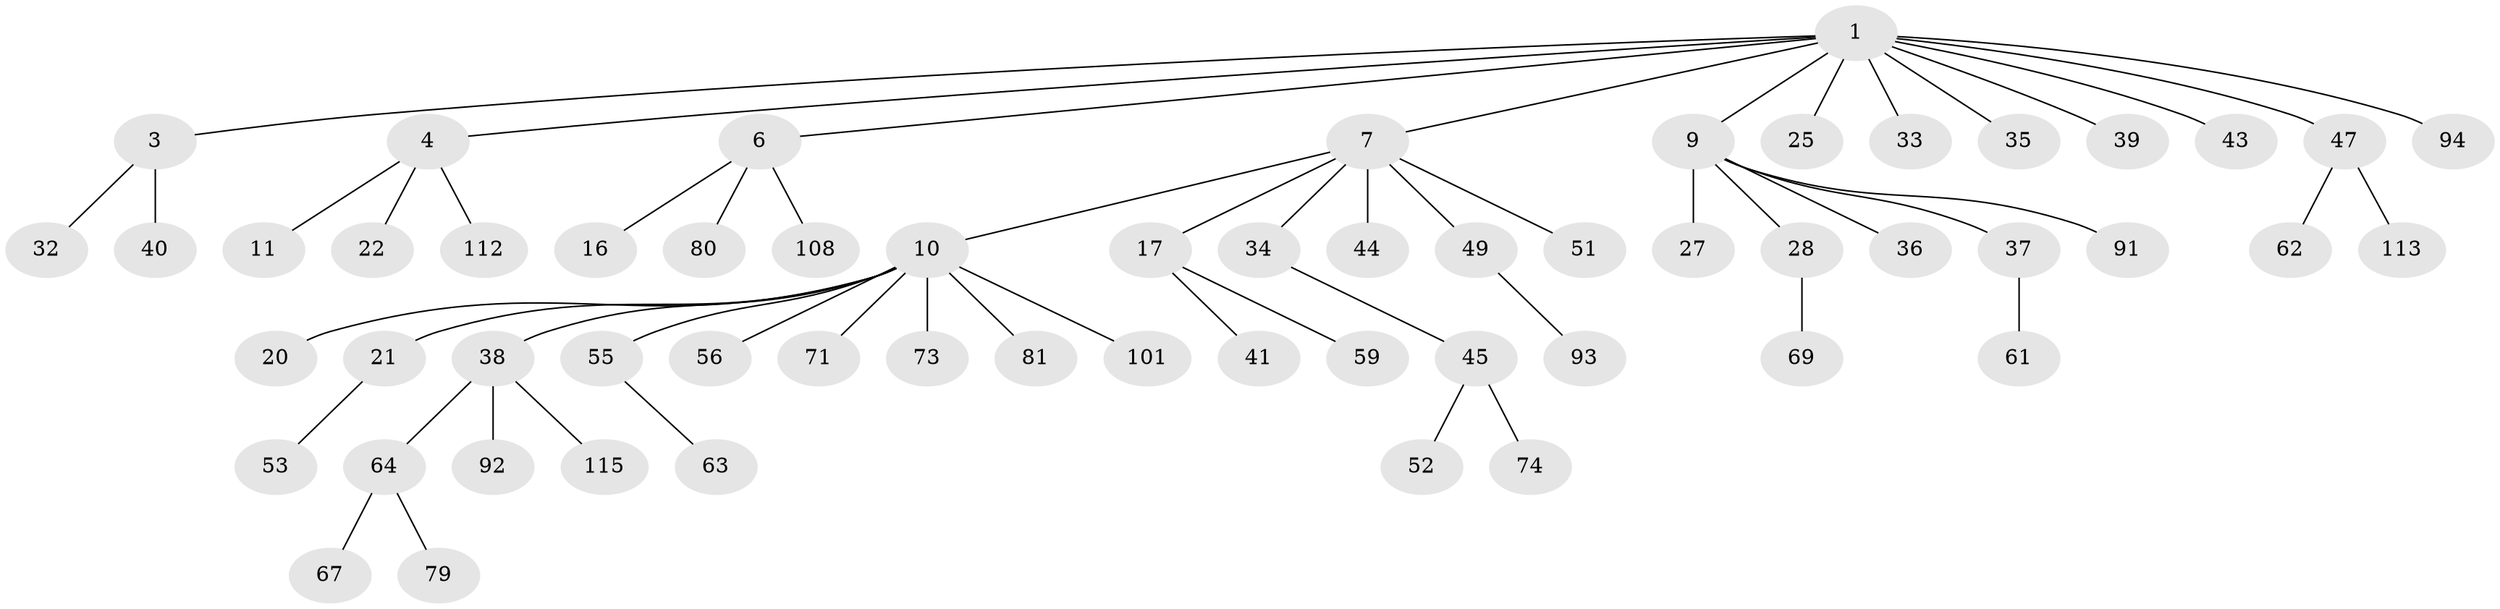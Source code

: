 // original degree distribution, {9: 0.017241379310344827, 5: 0.008620689655172414, 3: 0.14655172413793102, 4: 0.06896551724137931, 2: 0.25862068965517243, 7: 0.008620689655172414, 1: 0.49137931034482757}
// Generated by graph-tools (version 1.1) at 2025/15/03/09/25 04:15:42]
// undirected, 58 vertices, 57 edges
graph export_dot {
graph [start="1"]
  node [color=gray90,style=filled];
  1 [super="+2+5"];
  3;
  4;
  6 [super="+42"];
  7 [super="+8+14+57+12+18+29+109"];
  9 [super="+46+19"];
  10 [super="+13+15+58"];
  11;
  16 [super="+30+26"];
  17;
  20 [super="+24"];
  21 [super="+23"];
  22 [super="+50"];
  25 [super="+65"];
  27;
  28 [super="+104+72"];
  32 [super="+90"];
  33 [super="+102+103+75"];
  34;
  35 [super="+70"];
  36 [super="+100+82"];
  37;
  38;
  39 [super="+77"];
  40 [super="+111+54"];
  41 [super="+96"];
  43 [super="+88+48"];
  44;
  45;
  47 [super="+60"];
  49 [super="+66"];
  51 [super="+98"];
  52 [super="+68"];
  53;
  55 [super="+85"];
  56;
  59;
  61;
  62;
  63;
  64;
  67;
  69;
  71;
  73 [super="+78"];
  74;
  79 [super="+107"];
  80;
  81;
  91;
  92;
  93;
  94;
  101;
  108;
  112;
  113;
  115;
  1 -- 4;
  1 -- 25;
  1 -- 33;
  1 -- 35;
  1 -- 43;
  1 -- 47;
  1 -- 94;
  1 -- 3;
  1 -- 7;
  1 -- 39;
  1 -- 9;
  1 -- 6;
  3 -- 32;
  3 -- 40;
  4 -- 11;
  4 -- 22;
  4 -- 112;
  6 -- 16;
  6 -- 108;
  6 -- 80;
  7 -- 17;
  7 -- 10;
  7 -- 34;
  7 -- 49;
  7 -- 44;
  7 -- 51;
  9 -- 37;
  9 -- 91;
  9 -- 27;
  9 -- 28;
  9 -- 36;
  10 -- 20;
  10 -- 56;
  10 -- 71;
  10 -- 81;
  10 -- 21;
  10 -- 55;
  10 -- 101;
  10 -- 38;
  10 -- 73;
  17 -- 41;
  17 -- 59;
  21 -- 53;
  28 -- 69;
  34 -- 45;
  37 -- 61;
  38 -- 64;
  38 -- 92;
  38 -- 115;
  45 -- 52;
  45 -- 74;
  47 -- 62;
  47 -- 113;
  49 -- 93;
  55 -- 63;
  64 -- 67;
  64 -- 79;
}
